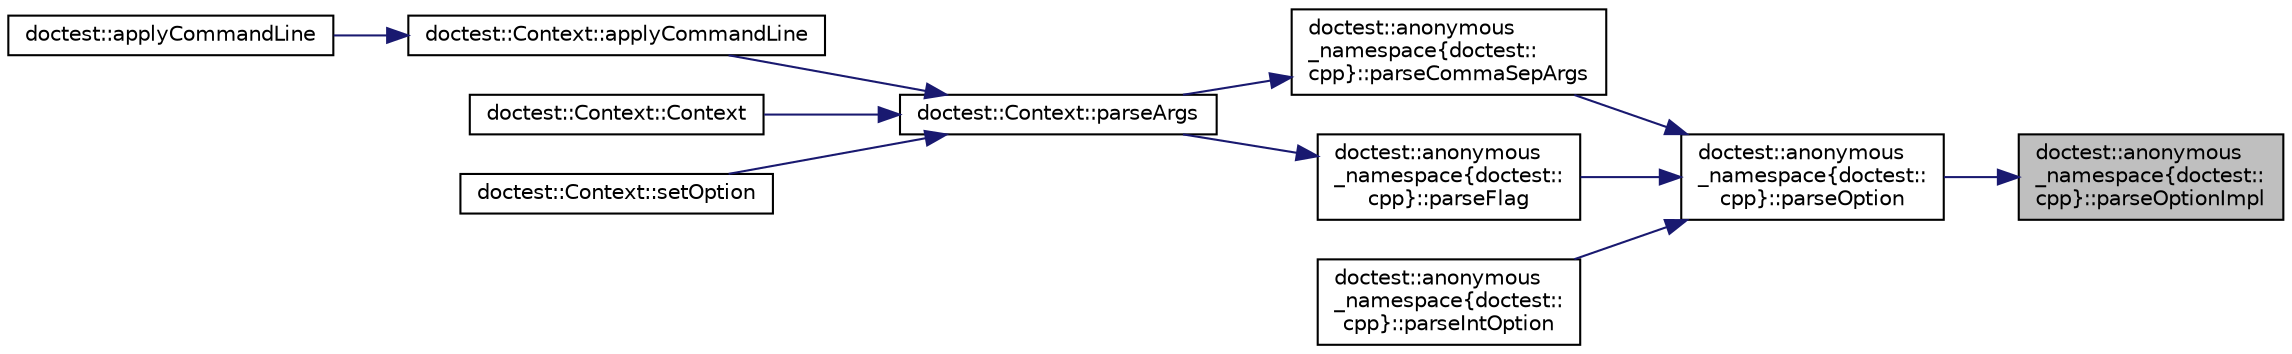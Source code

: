digraph "doctest::anonymous_namespace{doctest::cpp}::parseOptionImpl"
{
 // LATEX_PDF_SIZE
  edge [fontname="Helvetica",fontsize="10",labelfontname="Helvetica",labelfontsize="10"];
  node [fontname="Helvetica",fontsize="10",shape=record];
  rankdir="RL";
  Node1 [label="doctest::anonymous\l_namespace\{doctest::\lcpp\}::parseOptionImpl",height=0.2,width=0.4,color="black", fillcolor="grey75", style="filled", fontcolor="black",tooltip=" "];
  Node1 -> Node2 [dir="back",color="midnightblue",fontsize="10",style="solid",fontname="Helvetica"];
  Node2 [label="doctest::anonymous\l_namespace\{doctest::\lcpp\}::parseOption",height=0.2,width=0.4,color="black", fillcolor="white", style="filled",URL="$namespacedoctest_1_1anonymous__namespace_02doctest_8cpp_03.html#acc55660c9152596ca50563eb7f409ff8",tooltip=" "];
  Node2 -> Node3 [dir="back",color="midnightblue",fontsize="10",style="solid",fontname="Helvetica"];
  Node3 [label="doctest::anonymous\l_namespace\{doctest::\lcpp\}::parseCommaSepArgs",height=0.2,width=0.4,color="black", fillcolor="white", style="filled",URL="$namespacedoctest_1_1anonymous__namespace_02doctest_8cpp_03.html#a489455cd78c03277aa9a708da58360d7",tooltip=" "];
  Node3 -> Node4 [dir="back",color="midnightblue",fontsize="10",style="solid",fontname="Helvetica"];
  Node4 [label="doctest::Context::parseArgs",height=0.2,width=0.4,color="black", fillcolor="white", style="filled",URL="$classdoctest_1_1_context.html#a90b2f1bbf67ee4da8e8ff0cf7516a06a",tooltip=" "];
  Node4 -> Node5 [dir="back",color="midnightblue",fontsize="10",style="solid",fontname="Helvetica"];
  Node5 [label="doctest::Context::applyCommandLine",height=0.2,width=0.4,color="black", fillcolor="white", style="filled",URL="$classdoctest_1_1_context.html#ad55229220bf9ca74e6e0c6323bf672e1",tooltip=" "];
  Node5 -> Node6 [dir="back",color="midnightblue",fontsize="10",style="solid",fontname="Helvetica"];
  Node6 [label="doctest::applyCommandLine",height=0.2,width=0.4,color="black", fillcolor="white", style="filled",URL="$namespacedoctest.html#ad01ed889a01aa24f6efab31f8fd4327e",tooltip=" "];
  Node4 -> Node7 [dir="back",color="midnightblue",fontsize="10",style="solid",fontname="Helvetica"];
  Node7 [label="doctest::Context::Context",height=0.2,width=0.4,color="black", fillcolor="white", style="filled",URL="$classdoctest_1_1_context.html#a881bc2d0fe207d672e1debe830768a98",tooltip=" "];
  Node4 -> Node8 [dir="back",color="midnightblue",fontsize="10",style="solid",fontname="Helvetica"];
  Node8 [label="doctest::Context::setOption",height=0.2,width=0.4,color="black", fillcolor="white", style="filled",URL="$classdoctest_1_1_context.html#a4352ffc196c4ba56045270e45baa2754",tooltip=" "];
  Node2 -> Node9 [dir="back",color="midnightblue",fontsize="10",style="solid",fontname="Helvetica"];
  Node9 [label="doctest::anonymous\l_namespace\{doctest::\lcpp\}::parseFlag",height=0.2,width=0.4,color="black", fillcolor="white", style="filled",URL="$namespacedoctest_1_1anonymous__namespace_02doctest_8cpp_03.html#a66ced2973f0e64ab0a6803fd63687e72",tooltip=" "];
  Node9 -> Node4 [dir="back",color="midnightblue",fontsize="10",style="solid",fontname="Helvetica"];
  Node2 -> Node10 [dir="back",color="midnightblue",fontsize="10",style="solid",fontname="Helvetica"];
  Node10 [label="doctest::anonymous\l_namespace\{doctest::\lcpp\}::parseIntOption",height=0.2,width=0.4,color="black", fillcolor="white", style="filled",URL="$namespacedoctest_1_1anonymous__namespace_02doctest_8cpp_03.html#aaf1d9fb4bd57b031af97ff9afa35da77",tooltip=" "];
}
